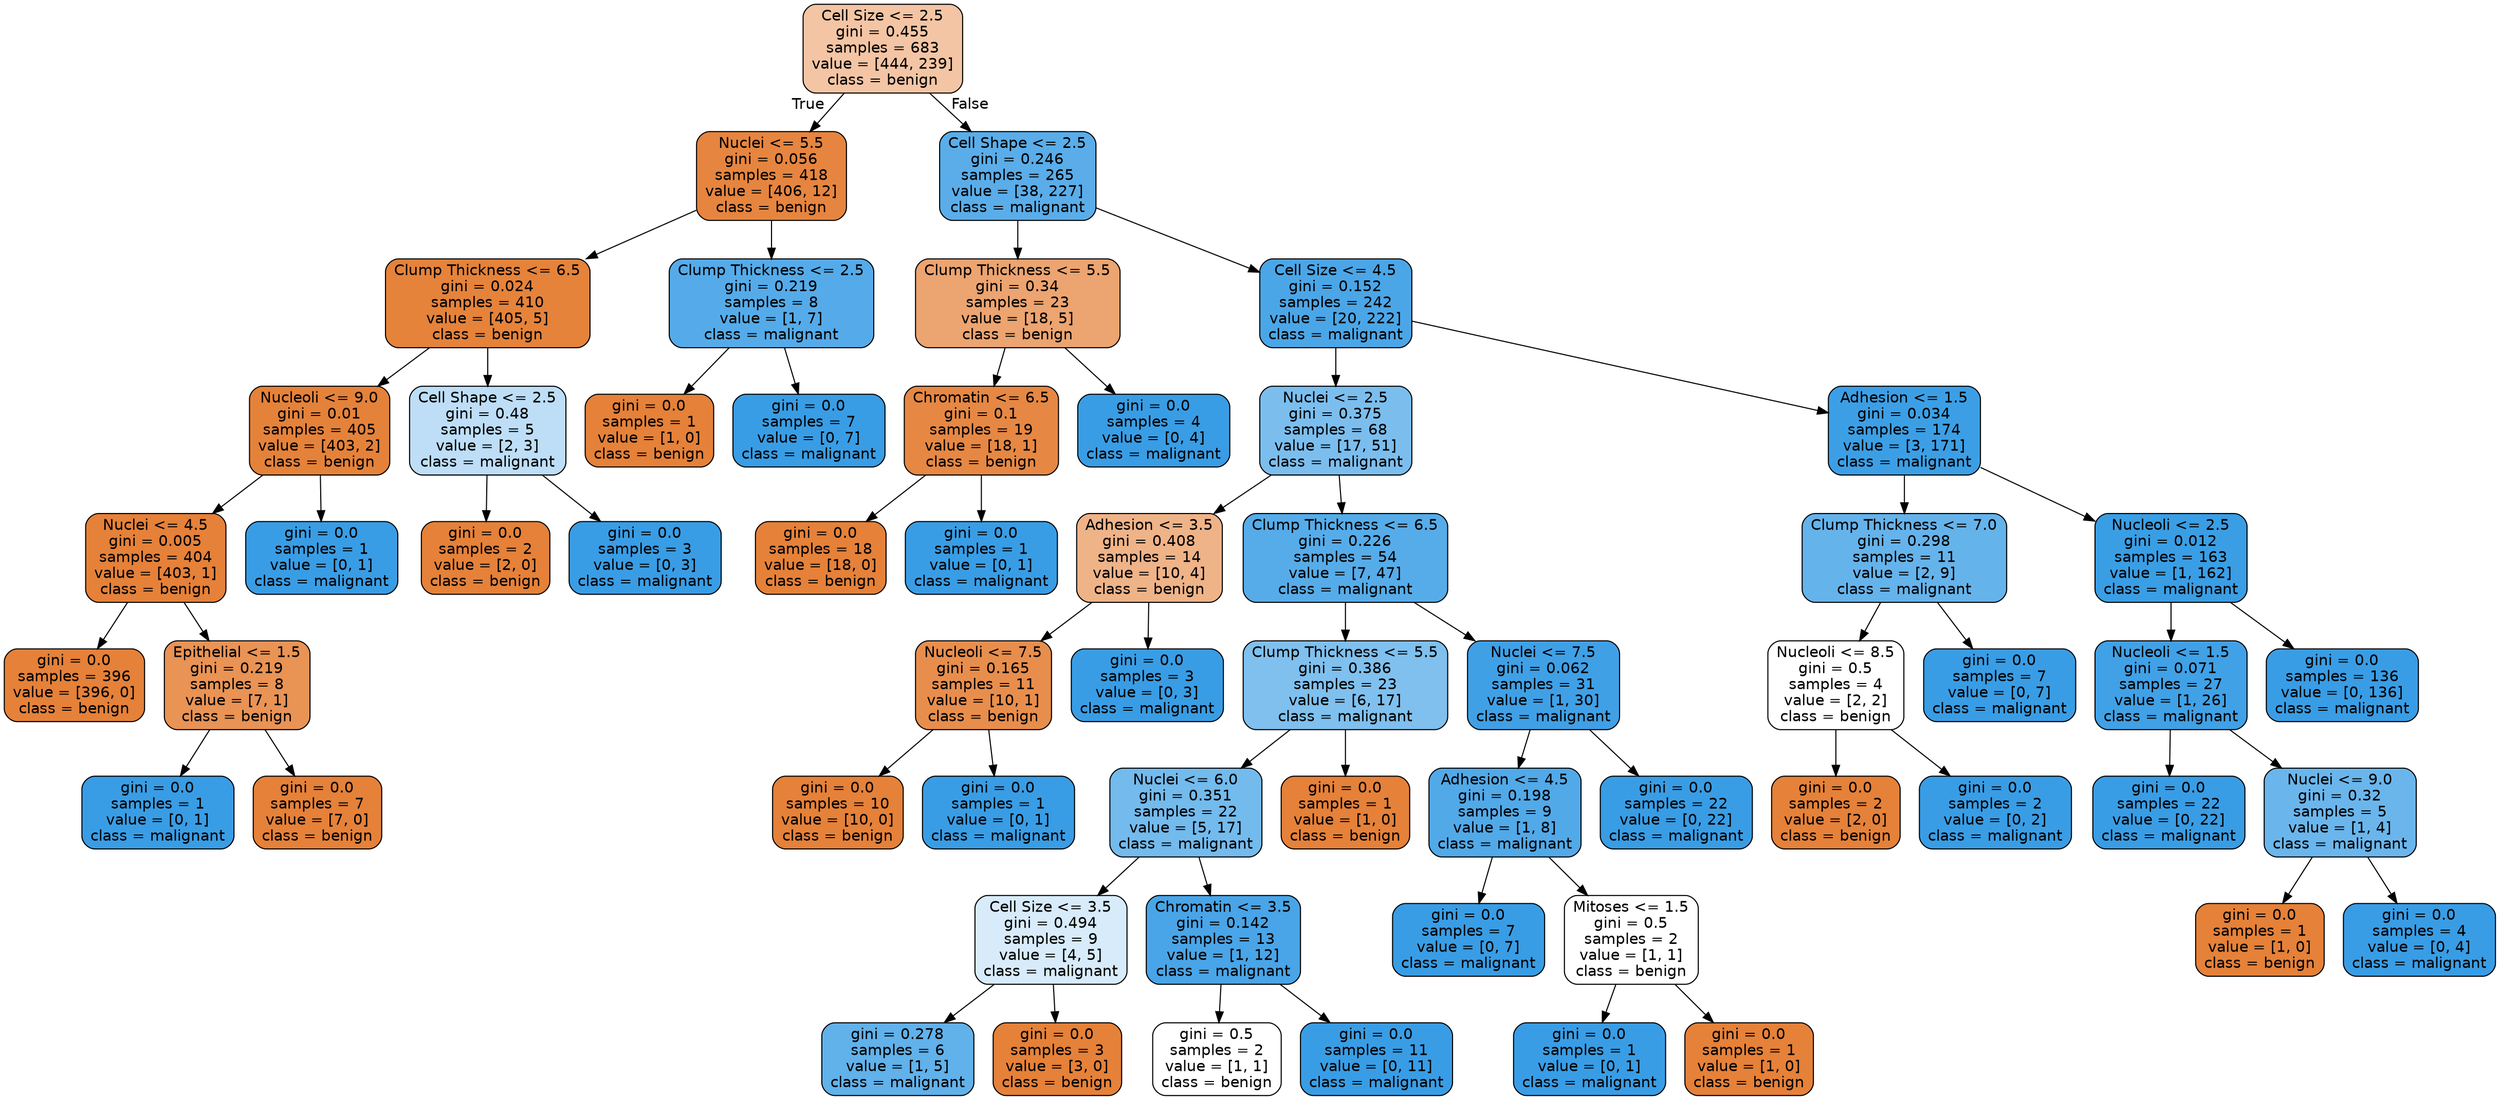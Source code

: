 digraph Tree {
node [shape=box, style="filled, rounded", color="black", fontname=helvetica] ;
edge [fontname=helvetica] ;
0 [label="Cell Size <= 2.5\ngini = 0.455\nsamples = 683\nvalue = [444, 239]\nclass = benign", fillcolor="#f3c5a4"] ;
1 [label="Nuclei <= 5.5\ngini = 0.056\nsamples = 418\nvalue = [406, 12]\nclass = benign", fillcolor="#e6853f"] ;
0 -> 1 [labeldistance=2.5, labelangle=45, headlabel="True"] ;
2 [label="Clump Thickness <= 6.5\ngini = 0.024\nsamples = 410\nvalue = [405, 5]\nclass = benign", fillcolor="#e5833b"] ;
1 -> 2 ;
3 [label="Nucleoli <= 9.0\ngini = 0.01\nsamples = 405\nvalue = [403, 2]\nclass = benign", fillcolor="#e5823a"] ;
2 -> 3 ;
4 [label="Nuclei <= 4.5\ngini = 0.005\nsamples = 404\nvalue = [403, 1]\nclass = benign", fillcolor="#e58139"] ;
3 -> 4 ;
5 [label="gini = 0.0\nsamples = 396\nvalue = [396, 0]\nclass = benign", fillcolor="#e58139"] ;
4 -> 5 ;
6 [label="Epithelial <= 1.5\ngini = 0.219\nsamples = 8\nvalue = [7, 1]\nclass = benign", fillcolor="#e99355"] ;
4 -> 6 ;
7 [label="gini = 0.0\nsamples = 1\nvalue = [0, 1]\nclass = malignant", fillcolor="#399de5"] ;
6 -> 7 ;
8 [label="gini = 0.0\nsamples = 7\nvalue = [7, 0]\nclass = benign", fillcolor="#e58139"] ;
6 -> 8 ;
9 [label="gini = 0.0\nsamples = 1\nvalue = [0, 1]\nclass = malignant", fillcolor="#399de5"] ;
3 -> 9 ;
10 [label="Cell Shape <= 2.5\ngini = 0.48\nsamples = 5\nvalue = [2, 3]\nclass = malignant", fillcolor="#bddef6"] ;
2 -> 10 ;
11 [label="gini = 0.0\nsamples = 2\nvalue = [2, 0]\nclass = benign", fillcolor="#e58139"] ;
10 -> 11 ;
12 [label="gini = 0.0\nsamples = 3\nvalue = [0, 3]\nclass = malignant", fillcolor="#399de5"] ;
10 -> 12 ;
13 [label="Clump Thickness <= 2.5\ngini = 0.219\nsamples = 8\nvalue = [1, 7]\nclass = malignant", fillcolor="#55abe9"] ;
1 -> 13 ;
14 [label="gini = 0.0\nsamples = 1\nvalue = [1, 0]\nclass = benign", fillcolor="#e58139"] ;
13 -> 14 ;
15 [label="gini = 0.0\nsamples = 7\nvalue = [0, 7]\nclass = malignant", fillcolor="#399de5"] ;
13 -> 15 ;
16 [label="Cell Shape <= 2.5\ngini = 0.246\nsamples = 265\nvalue = [38, 227]\nclass = malignant", fillcolor="#5aade9"] ;
0 -> 16 [labeldistance=2.5, labelangle=-45, headlabel="False"] ;
17 [label="Clump Thickness <= 5.5\ngini = 0.34\nsamples = 23\nvalue = [18, 5]\nclass = benign", fillcolor="#eca470"] ;
16 -> 17 ;
18 [label="Chromatin <= 6.5\ngini = 0.1\nsamples = 19\nvalue = [18, 1]\nclass = benign", fillcolor="#e68844"] ;
17 -> 18 ;
19 [label="gini = 0.0\nsamples = 18\nvalue = [18, 0]\nclass = benign", fillcolor="#e58139"] ;
18 -> 19 ;
20 [label="gini = 0.0\nsamples = 1\nvalue = [0, 1]\nclass = malignant", fillcolor="#399de5"] ;
18 -> 20 ;
21 [label="gini = 0.0\nsamples = 4\nvalue = [0, 4]\nclass = malignant", fillcolor="#399de5"] ;
17 -> 21 ;
22 [label="Cell Size <= 4.5\ngini = 0.152\nsamples = 242\nvalue = [20, 222]\nclass = malignant", fillcolor="#4ba6e7"] ;
16 -> 22 ;
23 [label="Nuclei <= 2.5\ngini = 0.375\nsamples = 68\nvalue = [17, 51]\nclass = malignant", fillcolor="#7bbeee"] ;
22 -> 23 ;
24 [label="Adhesion <= 3.5\ngini = 0.408\nsamples = 14\nvalue = [10, 4]\nclass = benign", fillcolor="#efb388"] ;
23 -> 24 ;
25 [label="Nucleoli <= 7.5\ngini = 0.165\nsamples = 11\nvalue = [10, 1]\nclass = benign", fillcolor="#e88e4d"] ;
24 -> 25 ;
26 [label="gini = 0.0\nsamples = 10\nvalue = [10, 0]\nclass = benign", fillcolor="#e58139"] ;
25 -> 26 ;
27 [label="gini = 0.0\nsamples = 1\nvalue = [0, 1]\nclass = malignant", fillcolor="#399de5"] ;
25 -> 27 ;
28 [label="gini = 0.0\nsamples = 3\nvalue = [0, 3]\nclass = malignant", fillcolor="#399de5"] ;
24 -> 28 ;
29 [label="Clump Thickness <= 6.5\ngini = 0.226\nsamples = 54\nvalue = [7, 47]\nclass = malignant", fillcolor="#56ace9"] ;
23 -> 29 ;
30 [label="Clump Thickness <= 5.5\ngini = 0.386\nsamples = 23\nvalue = [6, 17]\nclass = malignant", fillcolor="#7fc0ee"] ;
29 -> 30 ;
31 [label="Nuclei <= 6.0\ngini = 0.351\nsamples = 22\nvalue = [5, 17]\nclass = malignant", fillcolor="#73baed"] ;
30 -> 31 ;
32 [label="Cell Size <= 3.5\ngini = 0.494\nsamples = 9\nvalue = [4, 5]\nclass = malignant", fillcolor="#d7ebfa"] ;
31 -> 32 ;
33 [label="gini = 0.278\nsamples = 6\nvalue = [1, 5]\nclass = malignant", fillcolor="#61b1ea"] ;
32 -> 33 ;
34 [label="gini = 0.0\nsamples = 3\nvalue = [3, 0]\nclass = benign", fillcolor="#e58139"] ;
32 -> 34 ;
35 [label="Chromatin <= 3.5\ngini = 0.142\nsamples = 13\nvalue = [1, 12]\nclass = malignant", fillcolor="#49a5e7"] ;
31 -> 35 ;
36 [label="gini = 0.5\nsamples = 2\nvalue = [1, 1]\nclass = benign", fillcolor="#ffffff"] ;
35 -> 36 ;
37 [label="gini = 0.0\nsamples = 11\nvalue = [0, 11]\nclass = malignant", fillcolor="#399de5"] ;
35 -> 37 ;
38 [label="gini = 0.0\nsamples = 1\nvalue = [1, 0]\nclass = benign", fillcolor="#e58139"] ;
30 -> 38 ;
39 [label="Nuclei <= 7.5\ngini = 0.062\nsamples = 31\nvalue = [1, 30]\nclass = malignant", fillcolor="#40a0e6"] ;
29 -> 39 ;
40 [label="Adhesion <= 4.5\ngini = 0.198\nsamples = 9\nvalue = [1, 8]\nclass = malignant", fillcolor="#52a9e8"] ;
39 -> 40 ;
41 [label="gini = 0.0\nsamples = 7\nvalue = [0, 7]\nclass = malignant", fillcolor="#399de5"] ;
40 -> 41 ;
42 [label="Mitoses <= 1.5\ngini = 0.5\nsamples = 2\nvalue = [1, 1]\nclass = benign", fillcolor="#ffffff"] ;
40 -> 42 ;
43 [label="gini = 0.0\nsamples = 1\nvalue = [0, 1]\nclass = malignant", fillcolor="#399de5"] ;
42 -> 43 ;
44 [label="gini = 0.0\nsamples = 1\nvalue = [1, 0]\nclass = benign", fillcolor="#e58139"] ;
42 -> 44 ;
45 [label="gini = 0.0\nsamples = 22\nvalue = [0, 22]\nclass = malignant", fillcolor="#399de5"] ;
39 -> 45 ;
46 [label="Adhesion <= 1.5\ngini = 0.034\nsamples = 174\nvalue = [3, 171]\nclass = malignant", fillcolor="#3c9fe5"] ;
22 -> 46 ;
47 [label="Clump Thickness <= 7.0\ngini = 0.298\nsamples = 11\nvalue = [2, 9]\nclass = malignant", fillcolor="#65b3eb"] ;
46 -> 47 ;
48 [label="Nucleoli <= 8.5\ngini = 0.5\nsamples = 4\nvalue = [2, 2]\nclass = benign", fillcolor="#ffffff"] ;
47 -> 48 ;
49 [label="gini = 0.0\nsamples = 2\nvalue = [2, 0]\nclass = benign", fillcolor="#e58139"] ;
48 -> 49 ;
50 [label="gini = 0.0\nsamples = 2\nvalue = [0, 2]\nclass = malignant", fillcolor="#399de5"] ;
48 -> 50 ;
51 [label="gini = 0.0\nsamples = 7\nvalue = [0, 7]\nclass = malignant", fillcolor="#399de5"] ;
47 -> 51 ;
52 [label="Nucleoli <= 2.5\ngini = 0.012\nsamples = 163\nvalue = [1, 162]\nclass = malignant", fillcolor="#3a9ee5"] ;
46 -> 52 ;
53 [label="Nucleoli <= 1.5\ngini = 0.071\nsamples = 27\nvalue = [1, 26]\nclass = malignant", fillcolor="#41a1e6"] ;
52 -> 53 ;
54 [label="gini = 0.0\nsamples = 22\nvalue = [0, 22]\nclass = malignant", fillcolor="#399de5"] ;
53 -> 54 ;
55 [label="Nuclei <= 9.0\ngini = 0.32\nsamples = 5\nvalue = [1, 4]\nclass = malignant", fillcolor="#6ab6ec"] ;
53 -> 55 ;
56 [label="gini = 0.0\nsamples = 1\nvalue = [1, 0]\nclass = benign", fillcolor="#e58139"] ;
55 -> 56 ;
57 [label="gini = 0.0\nsamples = 4\nvalue = [0, 4]\nclass = malignant", fillcolor="#399de5"] ;
55 -> 57 ;
58 [label="gini = 0.0\nsamples = 136\nvalue = [0, 136]\nclass = malignant", fillcolor="#399de5"] ;
52 -> 58 ;
}
